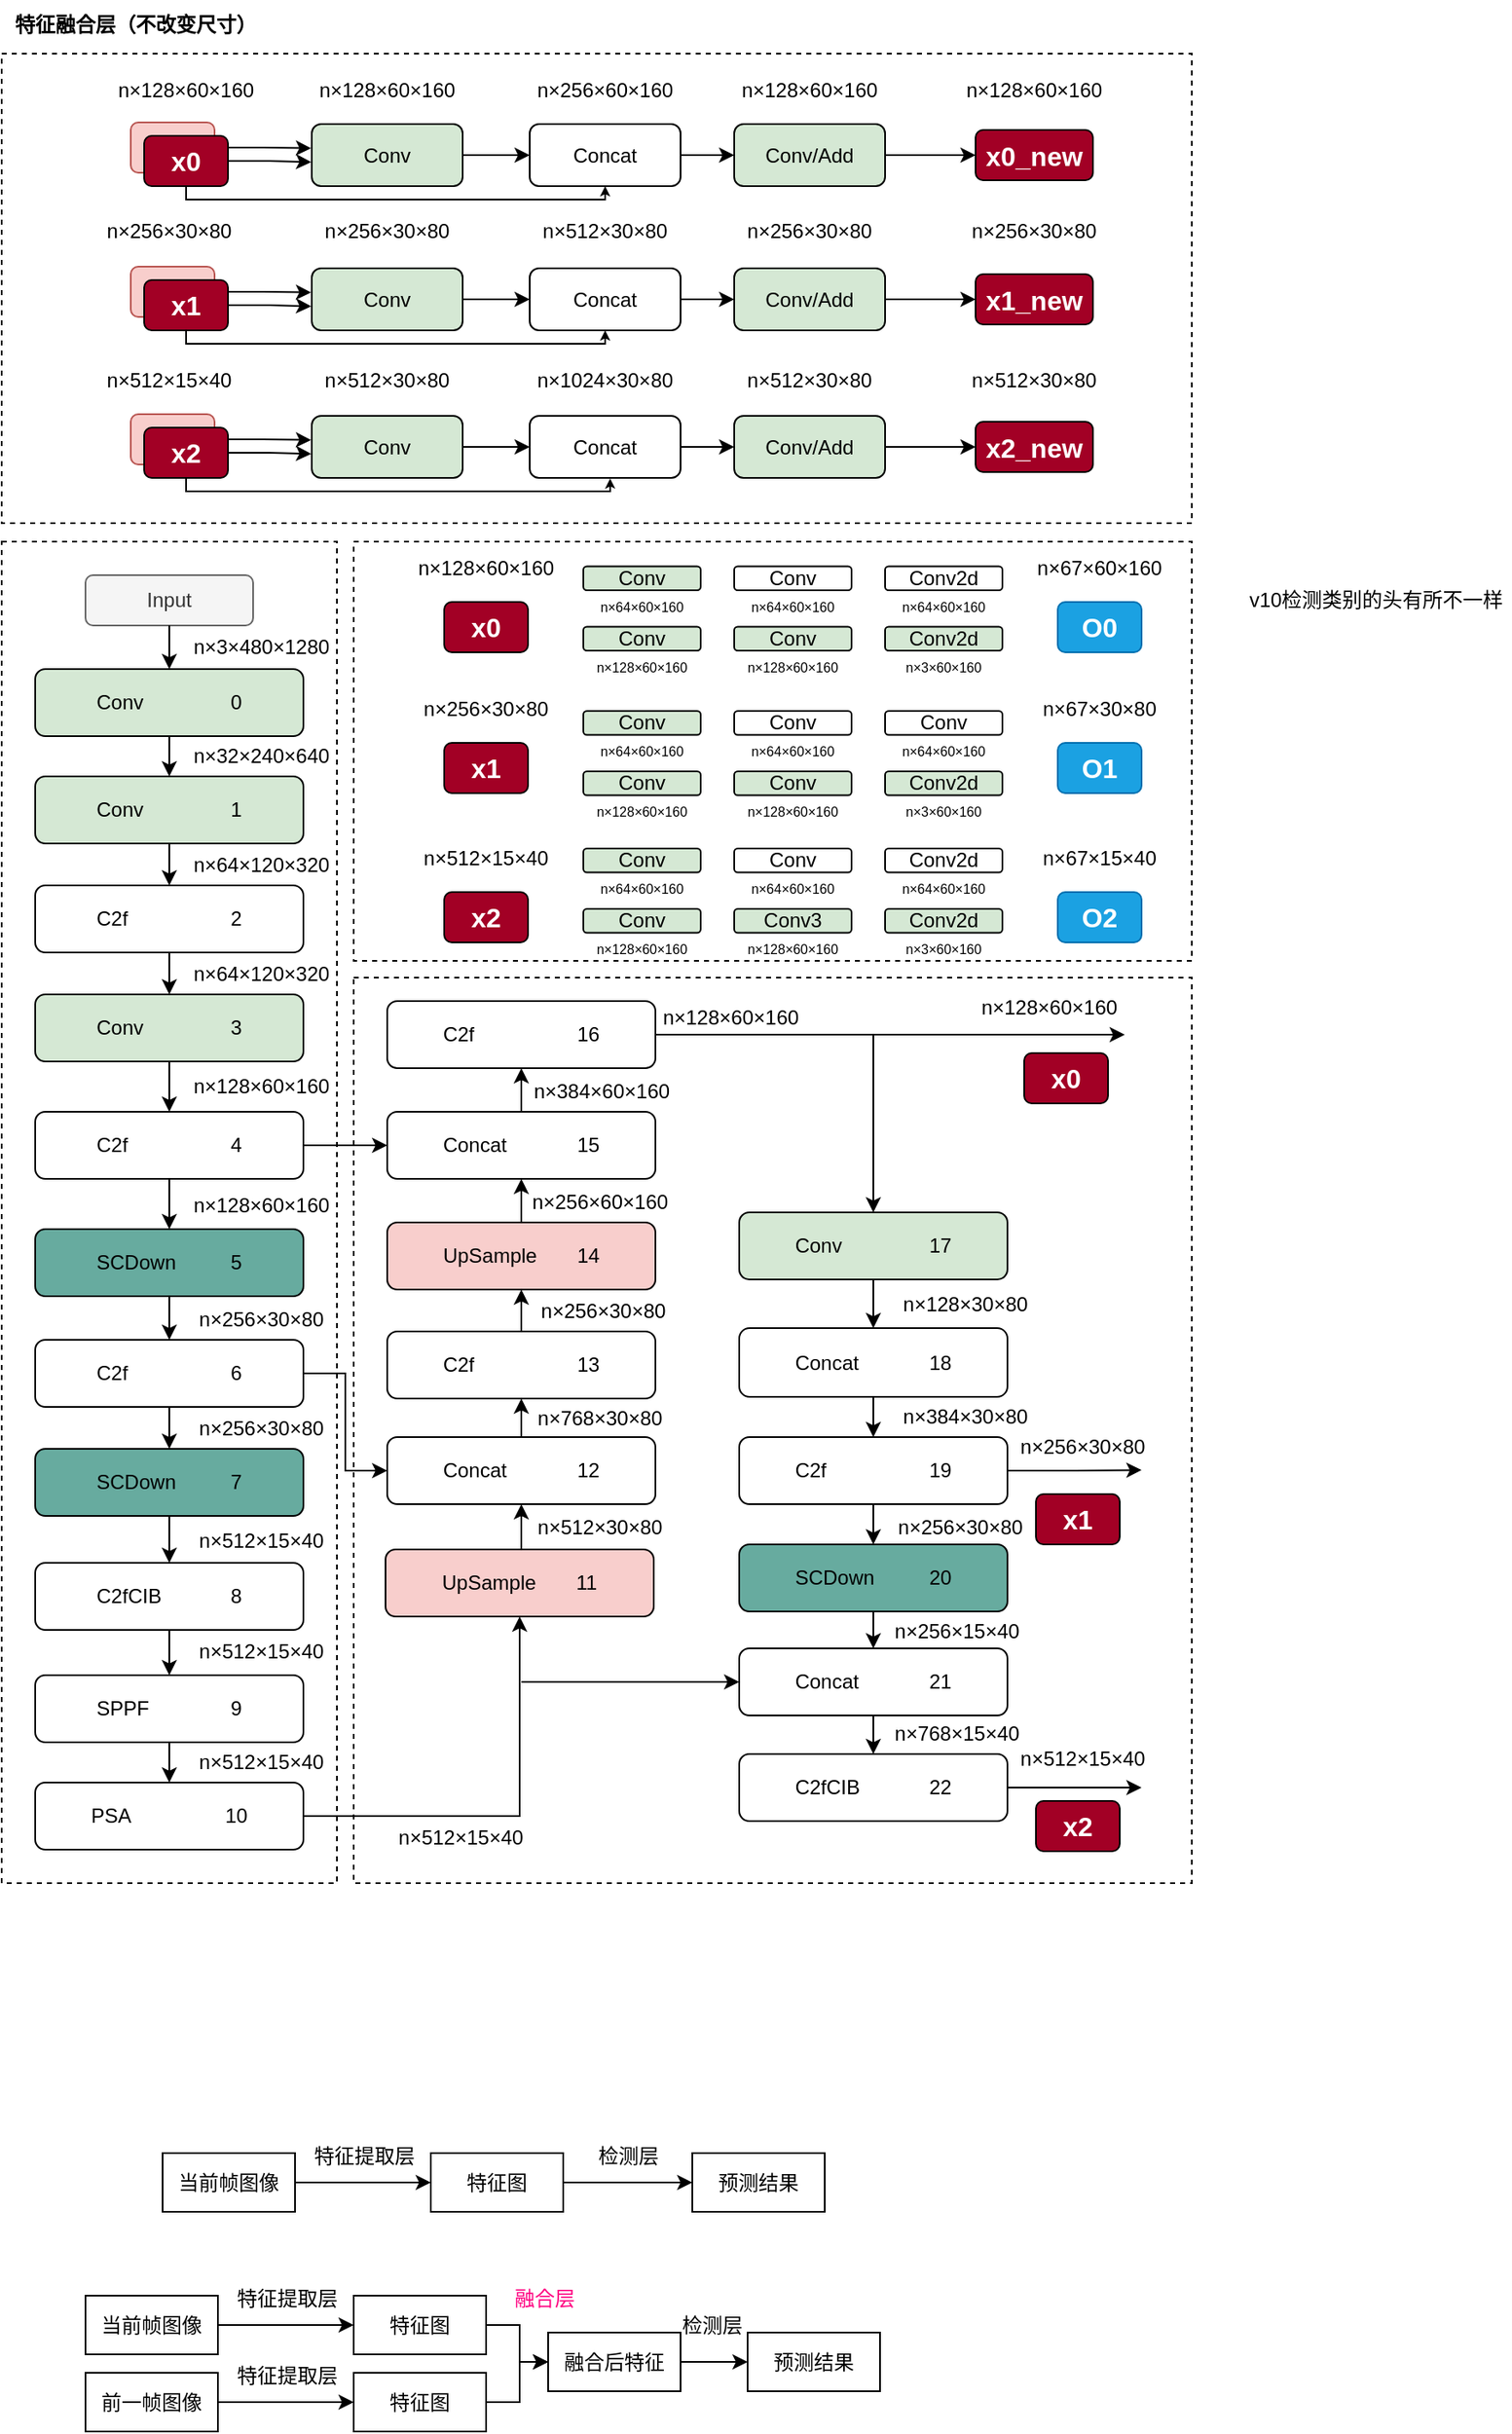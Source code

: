 <mxfile version="24.7.4">
  <diagram name="第 1 页" id="5r2KXyo5y4oEEhp4YL8M">
    <mxGraphModel dx="660" dy="761" grid="0" gridSize="10" guides="1" tooltips="1" connect="1" arrows="1" fold="1" page="0" pageScale="1" pageWidth="827" pageHeight="1169" math="0" shadow="0">
      <root>
        <mxCell id="0" />
        <mxCell id="1" parent="0" />
        <mxCell id="UFTgc7erwkiUBQOWYtQ9-176" value="" style="rounded=0;whiteSpace=wrap;html=1;dashed=1;movable=0;resizable=0;rotatable=0;deletable=0;editable=0;locked=1;connectable=0;" parent="1" vertex="1">
          <mxGeometry x="30" y="-221" width="710" height="280" as="geometry" />
        </mxCell>
        <mxCell id="UFTgc7erwkiUBQOWYtQ9-164" value="" style="rounded=0;whiteSpace=wrap;html=1;dashed=1;movable=1;resizable=1;rotatable=1;deletable=1;editable=1;locked=0;connectable=1;" parent="1" vertex="1">
          <mxGeometry x="240" y="330" width="500" height="540" as="geometry" />
        </mxCell>
        <mxCell id="UFTgc7erwkiUBQOWYtQ9-163" value="" style="rounded=0;whiteSpace=wrap;html=1;dashed=1;movable=1;resizable=1;rotatable=1;deletable=1;editable=1;locked=0;connectable=1;" parent="1" vertex="1">
          <mxGeometry x="30" y="70" width="200" height="800" as="geometry" />
        </mxCell>
        <mxCell id="UFTgc7erwkiUBQOWYtQ9-107" value="" style="rounded=0;whiteSpace=wrap;html=1;dashed=1;movable=1;resizable=1;rotatable=1;deletable=1;editable=1;locked=0;connectable=1;" parent="1" vertex="1">
          <mxGeometry x="240" y="70" width="500" height="250" as="geometry" />
        </mxCell>
        <mxCell id="UFTgc7erwkiUBQOWYtQ9-1" value="Conv&lt;span style=&quot;white-space: pre;&quot;&gt;&#x9;&lt;/span&gt;&lt;span style=&quot;white-space: pre;&quot;&gt;&#x9;&lt;/span&gt;0" style="rounded=1;whiteSpace=wrap;html=1;fillColor=#d5e8d4;strokeColor=#000000;fontFamily=Helvetica;" parent="1" vertex="1">
          <mxGeometry x="50" y="146" width="160" height="40" as="geometry" />
        </mxCell>
        <mxCell id="UFTgc7erwkiUBQOWYtQ9-2" value="Conv&lt;span style=&quot;white-space: pre;&quot;&gt;&#x9;&lt;/span&gt;&lt;span style=&quot;white-space: pre;&quot;&gt;&#x9;&lt;/span&gt;1" style="rounded=1;whiteSpace=wrap;html=1;fillColor=#d5e8d4;strokeColor=#000000;fontFamily=Helvetica;" parent="1" vertex="1">
          <mxGeometry x="50" y="210" width="160" height="40" as="geometry" />
        </mxCell>
        <mxCell id="UFTgc7erwkiUBQOWYtQ9-3" value="C2f&lt;span style=&quot;white-space: pre;&quot;&gt;&#x9;&lt;/span&gt;&lt;span style=&quot;white-space: pre;&quot;&gt;&#x9;&lt;/span&gt;&lt;span style=&quot;white-space: pre;&quot;&gt;&#x9;&lt;/span&gt;2" style="rounded=1;whiteSpace=wrap;html=1;fontFamily=Helvetica;" parent="1" vertex="1">
          <mxGeometry x="50" y="275" width="160" height="40" as="geometry" />
        </mxCell>
        <mxCell id="UFTgc7erwkiUBQOWYtQ9-4" value="" style="endArrow=classic;html=1;rounded=0;exitX=0.5;exitY=1;exitDx=0;exitDy=0;entryX=0.5;entryY=0;entryDx=0;entryDy=0;fontFamily=Helvetica;" parent="1" source="UFTgc7erwkiUBQOWYtQ9-1" target="UFTgc7erwkiUBQOWYtQ9-2" edge="1">
          <mxGeometry width="50" height="50" relative="1" as="geometry">
            <mxPoint x="300" y="280" as="sourcePoint" />
            <mxPoint x="350" y="230" as="targetPoint" />
          </mxGeometry>
        </mxCell>
        <mxCell id="UFTgc7erwkiUBQOWYtQ9-5" value="" style="endArrow=classic;html=1;rounded=0;exitX=0.5;exitY=1;exitDx=0;exitDy=0;entryX=0.5;entryY=0;entryDx=0;entryDy=0;fontFamily=Helvetica;" parent="1" source="UFTgc7erwkiUBQOWYtQ9-2" target="UFTgc7erwkiUBQOWYtQ9-3" edge="1">
          <mxGeometry width="50" height="50" relative="1" as="geometry">
            <mxPoint x="129.76" y="280" as="sourcePoint" />
            <mxPoint x="150" y="300" as="targetPoint" />
          </mxGeometry>
        </mxCell>
        <mxCell id="UFTgc7erwkiUBQOWYtQ9-7" value="n×32×240×640" style="text;html=1;align=center;verticalAlign=middle;whiteSpace=wrap;rounded=0;fontFamily=Helvetica;" parent="1" vertex="1">
          <mxGeometry x="140" y="188" width="90" height="20" as="geometry" />
        </mxCell>
        <mxCell id="UFTgc7erwkiUBQOWYtQ9-8" value="n×64×120×320" style="text;html=1;align=center;verticalAlign=middle;whiteSpace=wrap;rounded=0;fontFamily=Helvetica;" parent="1" vertex="1">
          <mxGeometry x="140" y="253" width="90" height="20" as="geometry" />
        </mxCell>
        <mxCell id="UFTgc7erwkiUBQOWYtQ9-9" value="n×3×480×1280" style="text;html=1;align=center;verticalAlign=middle;whiteSpace=wrap;rounded=0;fontFamily=Helvetica;" parent="1" vertex="1">
          <mxGeometry x="140" y="123" width="90" height="20" as="geometry" />
        </mxCell>
        <mxCell id="UFTgc7erwkiUBQOWYtQ9-10" value="Input" style="rounded=1;whiteSpace=wrap;html=1;fontFamily=Helvetica;fillColor=#f5f5f5;fontColor=#333333;strokeColor=#666666;" parent="1" vertex="1">
          <mxGeometry x="80" y="90" width="100" height="30" as="geometry" />
        </mxCell>
        <mxCell id="UFTgc7erwkiUBQOWYtQ9-11" value="" style="endArrow=classic;html=1;rounded=0;exitX=0.5;exitY=1;exitDx=0;exitDy=0;entryX=0.5;entryY=0;entryDx=0;entryDy=0;fontFamily=Helvetica;" parent="1" source="UFTgc7erwkiUBQOWYtQ9-10" target="UFTgc7erwkiUBQOWYtQ9-1" edge="1">
          <mxGeometry width="50" height="50" relative="1" as="geometry">
            <mxPoint x="49.43" y="100" as="sourcePoint" />
            <mxPoint x="49.43" y="140" as="targetPoint" />
          </mxGeometry>
        </mxCell>
        <mxCell id="UFTgc7erwkiUBQOWYtQ9-20" value="" style="edgeStyle=orthogonalEdgeStyle;rounded=0;orthogonalLoop=1;jettySize=auto;html=1;fontFamily=Helvetica;" parent="1" source="UFTgc7erwkiUBQOWYtQ9-12" target="UFTgc7erwkiUBQOWYtQ9-19" edge="1">
          <mxGeometry relative="1" as="geometry" />
        </mxCell>
        <mxCell id="UFTgc7erwkiUBQOWYtQ9-12" value="Conv&lt;span style=&quot;white-space: pre;&quot;&gt;&#x9;&lt;/span&gt;&lt;span style=&quot;white-space: pre;&quot;&gt;&#x9;&lt;/span&gt;3" style="rounded=1;whiteSpace=wrap;html=1;fillColor=#d5e8d4;strokeColor=#000000;fontFamily=Helvetica;" parent="1" vertex="1">
          <mxGeometry x="50" y="340" width="160" height="40" as="geometry" />
        </mxCell>
        <mxCell id="UFTgc7erwkiUBQOWYtQ9-13" value="" style="endArrow=classic;html=1;rounded=0;exitX=0.5;exitY=1;exitDx=0;exitDy=0;entryX=0.5;entryY=0;entryDx=0;entryDy=0;fontFamily=Helvetica;" parent="1" source="UFTgc7erwkiUBQOWYtQ9-3" target="UFTgc7erwkiUBQOWYtQ9-12" edge="1">
          <mxGeometry width="50" height="50" relative="1" as="geometry">
            <mxPoint x="129.71" y="340" as="sourcePoint" />
            <mxPoint x="130" y="370" as="targetPoint" />
          </mxGeometry>
        </mxCell>
        <mxCell id="UFTgc7erwkiUBQOWYtQ9-14" value="n×64×120×320" style="text;html=1;align=center;verticalAlign=middle;whiteSpace=wrap;rounded=0;fontFamily=Helvetica;" parent="1" vertex="1">
          <mxGeometry x="140" y="318" width="90" height="20" as="geometry" />
        </mxCell>
        <mxCell id="UFTgc7erwkiUBQOWYtQ9-22" value="" style="edgeStyle=orthogonalEdgeStyle;rounded=0;orthogonalLoop=1;jettySize=auto;html=1;fontFamily=Helvetica;" parent="1" source="UFTgc7erwkiUBQOWYtQ9-19" target="UFTgc7erwkiUBQOWYtQ9-21" edge="1">
          <mxGeometry relative="1" as="geometry" />
        </mxCell>
        <mxCell id="UFTgc7erwkiUBQOWYtQ9-60" style="edgeStyle=orthogonalEdgeStyle;rounded=0;orthogonalLoop=1;jettySize=auto;html=1;exitX=1;exitY=0.5;exitDx=0;exitDy=0;entryX=0;entryY=0.5;entryDx=0;entryDy=0;" parent="1" source="UFTgc7erwkiUBQOWYtQ9-19" target="UFTgc7erwkiUBQOWYtQ9-48" edge="1">
          <mxGeometry relative="1" as="geometry" />
        </mxCell>
        <mxCell id="UFTgc7erwkiUBQOWYtQ9-19" value="C2f&lt;span style=&quot;white-space: pre;&quot;&gt;&#x9;&lt;/span&gt;&lt;span style=&quot;white-space: pre;&quot;&gt;&#x9;&lt;/span&gt;&lt;span style=&quot;white-space: pre;&quot;&gt;&#x9;&lt;/span&gt;4" style="rounded=1;whiteSpace=wrap;html=1;fontFamily=Helvetica;" parent="1" vertex="1">
          <mxGeometry x="50" y="410" width="160" height="40" as="geometry" />
        </mxCell>
        <mxCell id="UFTgc7erwkiUBQOWYtQ9-24" value="" style="edgeStyle=orthogonalEdgeStyle;rounded=0;orthogonalLoop=1;jettySize=auto;html=1;fontFamily=Helvetica;" parent="1" source="UFTgc7erwkiUBQOWYtQ9-21" target="UFTgc7erwkiUBQOWYtQ9-23" edge="1">
          <mxGeometry relative="1" as="geometry" />
        </mxCell>
        <mxCell id="UFTgc7erwkiUBQOWYtQ9-21" value="SCDown&lt;span style=&quot;white-space: pre;&quot;&gt;&#x9;&lt;/span&gt;&lt;span style=&quot;white-space: pre;&quot;&gt;&#x9;&lt;/span&gt;5" style="rounded=1;whiteSpace=wrap;html=1;fillColor=#67AB9F;strokeColor=#000000;fontFamily=Helvetica;" parent="1" vertex="1">
          <mxGeometry x="50" y="480" width="160" height="40" as="geometry" />
        </mxCell>
        <mxCell id="UFTgc7erwkiUBQOWYtQ9-29" value="" style="edgeStyle=orthogonalEdgeStyle;rounded=0;orthogonalLoop=1;jettySize=auto;html=1;fontFamily=Helvetica;" parent="1" source="UFTgc7erwkiUBQOWYtQ9-23" target="UFTgc7erwkiUBQOWYtQ9-28" edge="1">
          <mxGeometry relative="1" as="geometry" />
        </mxCell>
        <mxCell id="UFTgc7erwkiUBQOWYtQ9-84" style="edgeStyle=orthogonalEdgeStyle;rounded=0;orthogonalLoop=1;jettySize=auto;html=1;exitX=1;exitY=0.5;exitDx=0;exitDy=0;entryX=0;entryY=0.5;entryDx=0;entryDy=0;" parent="1" source="UFTgc7erwkiUBQOWYtQ9-23" target="UFTgc7erwkiUBQOWYtQ9-45" edge="1">
          <mxGeometry relative="1" as="geometry" />
        </mxCell>
        <mxCell id="UFTgc7erwkiUBQOWYtQ9-23" value="C2f&lt;span style=&quot;white-space: pre;&quot;&gt;&#x9;&lt;/span&gt;&lt;span style=&quot;white-space: pre;&quot;&gt;&#x9;&lt;/span&gt;&lt;span style=&quot;white-space: pre;&quot;&gt;&#x9;&lt;/span&gt;6" style="rounded=1;whiteSpace=wrap;html=1;fontFamily=Helvetica;" parent="1" vertex="1">
          <mxGeometry x="50" y="546" width="160" height="40" as="geometry" />
        </mxCell>
        <mxCell id="UFTgc7erwkiUBQOWYtQ9-25" value="n×128×60×160" style="text;html=1;align=center;verticalAlign=middle;whiteSpace=wrap;rounded=0;fontFamily=Helvetica;" parent="1" vertex="1">
          <mxGeometry x="140" y="385" width="90" height="20" as="geometry" />
        </mxCell>
        <mxCell id="UFTgc7erwkiUBQOWYtQ9-26" value="n×128×60×160" style="text;html=1;align=center;verticalAlign=middle;whiteSpace=wrap;rounded=0;fontFamily=Helvetica;" parent="1" vertex="1">
          <mxGeometry x="140" y="456" width="90" height="20" as="geometry" />
        </mxCell>
        <mxCell id="UFTgc7erwkiUBQOWYtQ9-27" value="n×256×30×80" style="text;html=1;align=center;verticalAlign=middle;whiteSpace=wrap;rounded=0;fontFamily=Helvetica;" parent="1" vertex="1">
          <mxGeometry x="140" y="524" width="90" height="20" as="geometry" />
        </mxCell>
        <mxCell id="UFTgc7erwkiUBQOWYtQ9-31" value="" style="edgeStyle=orthogonalEdgeStyle;rounded=0;orthogonalLoop=1;jettySize=auto;html=1;fontFamily=Helvetica;" parent="1" source="UFTgc7erwkiUBQOWYtQ9-28" target="UFTgc7erwkiUBQOWYtQ9-30" edge="1">
          <mxGeometry relative="1" as="geometry" />
        </mxCell>
        <mxCell id="UFTgc7erwkiUBQOWYtQ9-28" value="SCDown&lt;span style=&quot;white-space: pre;&quot;&gt;&#x9;&lt;/span&gt;&lt;span style=&quot;white-space: pre;&quot;&gt;&#x9;&lt;/span&gt;7" style="rounded=1;whiteSpace=wrap;html=1;fontFamily=Helvetica;fillColor=#67AB9F;strokeColor=#000000;" parent="1" vertex="1">
          <mxGeometry x="50" y="611" width="160" height="40" as="geometry" />
        </mxCell>
        <mxCell id="UFTgc7erwkiUBQOWYtQ9-33" value="" style="edgeStyle=orthogonalEdgeStyle;rounded=0;orthogonalLoop=1;jettySize=auto;html=1;fontFamily=Helvetica;" parent="1" source="UFTgc7erwkiUBQOWYtQ9-30" target="UFTgc7erwkiUBQOWYtQ9-32" edge="1">
          <mxGeometry relative="1" as="geometry" />
        </mxCell>
        <mxCell id="UFTgc7erwkiUBQOWYtQ9-30" value="C2fCIB&lt;span style=&quot;white-space: pre;&quot;&gt;&#x9;&lt;/span&gt;&lt;span style=&quot;white-space: pre;&quot;&gt;&#x9;&lt;/span&gt;8" style="rounded=1;whiteSpace=wrap;html=1;fontFamily=Helvetica;" parent="1" vertex="1">
          <mxGeometry x="50" y="679" width="160" height="40" as="geometry" />
        </mxCell>
        <mxCell id="UFTgc7erwkiUBQOWYtQ9-38" value="" style="edgeStyle=orthogonalEdgeStyle;rounded=0;orthogonalLoop=1;jettySize=auto;html=1;" parent="1" source="UFTgc7erwkiUBQOWYtQ9-32" target="UFTgc7erwkiUBQOWYtQ9-37" edge="1">
          <mxGeometry relative="1" as="geometry" />
        </mxCell>
        <mxCell id="UFTgc7erwkiUBQOWYtQ9-32" value="SPPF&lt;span style=&quot;white-space: pre;&quot;&gt;&#x9;&lt;/span&gt;&lt;span style=&quot;white-space: pre;&quot;&gt;&#x9;&lt;/span&gt;9" style="rounded=1;whiteSpace=wrap;html=1;fontFamily=Helvetica;" parent="1" vertex="1">
          <mxGeometry x="50" y="746" width="160" height="40" as="geometry" />
        </mxCell>
        <mxCell id="UFTgc7erwkiUBQOWYtQ9-34" value="n×256×30×80" style="text;html=1;align=center;verticalAlign=middle;whiteSpace=wrap;rounded=0;fontFamily=Helvetica;" parent="1" vertex="1">
          <mxGeometry x="140" y="589" width="90" height="20" as="geometry" />
        </mxCell>
        <mxCell id="UFTgc7erwkiUBQOWYtQ9-35" value="n×512×15×40" style="text;html=1;align=center;verticalAlign=middle;whiteSpace=wrap;rounded=0;fontFamily=Helvetica;" parent="1" vertex="1">
          <mxGeometry x="140" y="656" width="90" height="20" as="geometry" />
        </mxCell>
        <mxCell id="UFTgc7erwkiUBQOWYtQ9-36" value="n×512×15×40" style="text;html=1;align=center;verticalAlign=middle;whiteSpace=wrap;rounded=0;fontFamily=Helvetica;" parent="1" vertex="1">
          <mxGeometry x="140" y="722" width="90" height="20" as="geometry" />
        </mxCell>
        <mxCell id="UFTgc7erwkiUBQOWYtQ9-82" style="edgeStyle=orthogonalEdgeStyle;rounded=0;orthogonalLoop=1;jettySize=auto;html=1;exitX=1;exitY=0.5;exitDx=0;exitDy=0;entryX=0.5;entryY=1;entryDx=0;entryDy=0;" parent="1" source="UFTgc7erwkiUBQOWYtQ9-37" target="UFTgc7erwkiUBQOWYtQ9-42" edge="1">
          <mxGeometry relative="1" as="geometry" />
        </mxCell>
        <mxCell id="UFTgc7erwkiUBQOWYtQ9-37" value="PSA&lt;span style=&quot;white-space: pre;&quot;&gt;&#x9;&lt;/span&gt;&lt;span style=&quot;white-space: pre;&quot;&gt;&#x9;&lt;/span&gt;&lt;span style=&quot;white-space: pre;&quot;&gt;&#x9;&lt;/span&gt;10" style="rounded=1;whiteSpace=wrap;html=1;fontFamily=Helvetica;" parent="1" vertex="1">
          <mxGeometry x="50" y="810" width="160" height="40" as="geometry" />
        </mxCell>
        <mxCell id="UFTgc7erwkiUBQOWYtQ9-40" value="n×512×15×40" style="text;html=1;align=center;verticalAlign=middle;whiteSpace=wrap;rounded=0;fontFamily=Helvetica;" parent="1" vertex="1">
          <mxGeometry x="140" y="788" width="90" height="20" as="geometry" />
        </mxCell>
        <mxCell id="UFTgc7erwkiUBQOWYtQ9-41" value="n×512×15×40" style="text;html=1;align=center;verticalAlign=middle;whiteSpace=wrap;rounded=0;fontFamily=Helvetica;" parent="1" vertex="1">
          <mxGeometry x="259" y="833" width="90" height="20" as="geometry" />
        </mxCell>
        <mxCell id="UFTgc7erwkiUBQOWYtQ9-51" style="edgeStyle=orthogonalEdgeStyle;rounded=0;orthogonalLoop=1;jettySize=auto;html=1;exitX=0.5;exitY=0;exitDx=0;exitDy=0;entryX=0.5;entryY=1;entryDx=0;entryDy=0;" parent="1" source="UFTgc7erwkiUBQOWYtQ9-42" target="UFTgc7erwkiUBQOWYtQ9-45" edge="1">
          <mxGeometry relative="1" as="geometry" />
        </mxCell>
        <mxCell id="UFTgc7erwkiUBQOWYtQ9-42" value="UpSample&lt;span style=&quot;white-space: pre;&quot;&gt;&#x9;&lt;/span&gt;11" style="rounded=1;whiteSpace=wrap;html=1;fontFamily=Helvetica;fillColor=#f8cecc;strokeColor=#000000;" parent="1" vertex="1">
          <mxGeometry x="259" y="671" width="160" height="40" as="geometry" />
        </mxCell>
        <mxCell id="UFTgc7erwkiUBQOWYtQ9-54" style="edgeStyle=orthogonalEdgeStyle;rounded=0;orthogonalLoop=1;jettySize=auto;html=1;exitX=0.5;exitY=0;exitDx=0;exitDy=0;entryX=0.5;entryY=1;entryDx=0;entryDy=0;" parent="1" source="UFTgc7erwkiUBQOWYtQ9-44" target="UFTgc7erwkiUBQOWYtQ9-46" edge="1">
          <mxGeometry relative="1" as="geometry" />
        </mxCell>
        <mxCell id="UFTgc7erwkiUBQOWYtQ9-44" value="&lt;span style=&quot;white-space: pre;&quot;&gt;&lt;span style=&quot;white-space: pre;&quot;&gt;C&lt;/span&gt;2f&lt;span style=&quot;white-space: pre;&quot;&gt;&#x9;&lt;/span&gt;&lt;span style=&quot;white-space: pre;&quot;&gt;&#x9;&lt;/span&gt;&#x9;&lt;/span&gt;13" style="rounded=1;whiteSpace=wrap;html=1;fontFamily=Helvetica;" parent="1" vertex="1">
          <mxGeometry x="260" y="541" width="160" height="40" as="geometry" />
        </mxCell>
        <mxCell id="UFTgc7erwkiUBQOWYtQ9-52" style="edgeStyle=orthogonalEdgeStyle;rounded=0;orthogonalLoop=1;jettySize=auto;html=1;exitX=0.5;exitY=0;exitDx=0;exitDy=0;entryX=0.5;entryY=1;entryDx=0;entryDy=0;" parent="1" source="UFTgc7erwkiUBQOWYtQ9-45" target="UFTgc7erwkiUBQOWYtQ9-44" edge="1">
          <mxGeometry relative="1" as="geometry" />
        </mxCell>
        <mxCell id="UFTgc7erwkiUBQOWYtQ9-45" value="Concat&lt;span style=&quot;white-space: pre;&quot;&gt;&#x9;&lt;/span&gt;&lt;span style=&quot;white-space: pre;&quot;&gt;&#x9;&lt;/span&gt;12" style="rounded=1;whiteSpace=wrap;html=1;fontFamily=Helvetica;" parent="1" vertex="1">
          <mxGeometry x="260" y="604" width="160" height="40" as="geometry" />
        </mxCell>
        <mxCell id="UFTgc7erwkiUBQOWYtQ9-49" style="edgeStyle=orthogonalEdgeStyle;rounded=0;orthogonalLoop=1;jettySize=auto;html=1;exitX=0.5;exitY=0;exitDx=0;exitDy=0;entryX=0.5;entryY=1;entryDx=0;entryDy=0;" parent="1" source="UFTgc7erwkiUBQOWYtQ9-46" target="UFTgc7erwkiUBQOWYtQ9-48" edge="1">
          <mxGeometry relative="1" as="geometry" />
        </mxCell>
        <mxCell id="UFTgc7erwkiUBQOWYtQ9-46" value="UpSample&lt;span style=&quot;white-space: pre;&quot;&gt;&#x9;&lt;/span&gt;14" style="rounded=1;whiteSpace=wrap;html=1;fontFamily=Helvetica;fillColor=#f8cecc;strokeColor=#000000;" parent="1" vertex="1">
          <mxGeometry x="260" y="476" width="160" height="40" as="geometry" />
        </mxCell>
        <mxCell id="UFTgc7erwkiUBQOWYtQ9-85" style="edgeStyle=orthogonalEdgeStyle;rounded=0;orthogonalLoop=1;jettySize=auto;html=1;exitX=1;exitY=0.5;exitDx=0;exitDy=0;entryX=0.5;entryY=0;entryDx=0;entryDy=0;" parent="1" source="UFTgc7erwkiUBQOWYtQ9-47" target="UFTgc7erwkiUBQOWYtQ9-65" edge="1">
          <mxGeometry relative="1" as="geometry" />
        </mxCell>
        <mxCell id="UFTgc7erwkiUBQOWYtQ9-166" style="edgeStyle=orthogonalEdgeStyle;rounded=0;orthogonalLoop=1;jettySize=auto;html=1;exitX=1;exitY=0.5;exitDx=0;exitDy=0;" parent="1" source="UFTgc7erwkiUBQOWYtQ9-47" edge="1">
          <mxGeometry relative="1" as="geometry">
            <mxPoint x="700" y="364" as="targetPoint" />
          </mxGeometry>
        </mxCell>
        <mxCell id="UFTgc7erwkiUBQOWYtQ9-47" value="&lt;span style=&quot;white-space: pre;&quot;&gt;&lt;span style=&quot;white-space: pre;&quot;&gt;C&lt;/span&gt;2f&lt;span style=&quot;white-space: pre;&quot;&gt;&#x9;&lt;/span&gt;&lt;span style=&quot;white-space: pre;&quot;&gt;&#x9;&lt;/span&gt;&#x9;&lt;/span&gt;16" style="rounded=1;whiteSpace=wrap;html=1;fontFamily=Helvetica;" parent="1" vertex="1">
          <mxGeometry x="260" y="344" width="160" height="40" as="geometry" />
        </mxCell>
        <mxCell id="UFTgc7erwkiUBQOWYtQ9-50" style="edgeStyle=orthogonalEdgeStyle;rounded=0;orthogonalLoop=1;jettySize=auto;html=1;exitX=0.5;exitY=0;exitDx=0;exitDy=0;entryX=0.5;entryY=1;entryDx=0;entryDy=0;" parent="1" target="UFTgc7erwkiUBQOWYtQ9-47" edge="1">
          <mxGeometry relative="1" as="geometry">
            <mxPoint x="340" y="418" as="sourcePoint" />
          </mxGeometry>
        </mxCell>
        <mxCell id="UFTgc7erwkiUBQOWYtQ9-48" value="Concat&lt;span style=&quot;white-space: pre;&quot;&gt;&#x9;&lt;/span&gt;&lt;span style=&quot;white-space: pre;&quot;&gt;&#x9;&lt;/span&gt;15" style="rounded=1;whiteSpace=wrap;html=1;fontFamily=Helvetica;" parent="1" vertex="1">
          <mxGeometry x="260" y="410" width="160" height="40" as="geometry" />
        </mxCell>
        <mxCell id="UFTgc7erwkiUBQOWYtQ9-55" value="n×512×30×80" style="text;html=1;align=center;verticalAlign=middle;whiteSpace=wrap;rounded=0;fontFamily=Helvetica;" parent="1" vertex="1">
          <mxGeometry x="342" y="648" width="90" height="20" as="geometry" />
        </mxCell>
        <mxCell id="UFTgc7erwkiUBQOWYtQ9-56" value="n×768×30×80" style="text;html=1;align=center;verticalAlign=middle;whiteSpace=wrap;rounded=0;fontFamily=Helvetica;" parent="1" vertex="1">
          <mxGeometry x="342" y="583" width="90" height="20" as="geometry" />
        </mxCell>
        <mxCell id="UFTgc7erwkiUBQOWYtQ9-57" value="n×256×30×80" style="text;html=1;align=center;verticalAlign=middle;whiteSpace=wrap;rounded=0;fontFamily=Helvetica;" parent="1" vertex="1">
          <mxGeometry x="344" y="519" width="90" height="20" as="geometry" />
        </mxCell>
        <mxCell id="UFTgc7erwkiUBQOWYtQ9-58" value="n×256×60×160" style="text;html=1;align=center;verticalAlign=middle;whiteSpace=wrap;rounded=0;fontFamily=Helvetica;" parent="1" vertex="1">
          <mxGeometry x="342" y="454" width="90" height="20" as="geometry" />
        </mxCell>
        <mxCell id="UFTgc7erwkiUBQOWYtQ9-59" value="n×384×60×160" style="text;html=1;align=center;verticalAlign=middle;whiteSpace=wrap;rounded=0;fontFamily=Helvetica;" parent="1" vertex="1">
          <mxGeometry x="343" y="388" width="90" height="20" as="geometry" />
        </mxCell>
        <mxCell id="UFTgc7erwkiUBQOWYtQ9-61" value="n×128×60×160" style="text;html=1;align=center;verticalAlign=middle;whiteSpace=wrap;rounded=0;fontFamily=Helvetica;" parent="1" vertex="1">
          <mxGeometry x="420" y="344" width="90" height="20" as="geometry" />
        </mxCell>
        <mxCell id="UFTgc7erwkiUBQOWYtQ9-75" style="edgeStyle=orthogonalEdgeStyle;rounded=0;orthogonalLoop=1;jettySize=auto;html=1;exitX=0.5;exitY=1;exitDx=0;exitDy=0;entryX=0.5;entryY=0;entryDx=0;entryDy=0;" parent="1" source="UFTgc7erwkiUBQOWYtQ9-64" target="UFTgc7erwkiUBQOWYtQ9-68" edge="1">
          <mxGeometry relative="1" as="geometry" />
        </mxCell>
        <mxCell id="UFTgc7erwkiUBQOWYtQ9-167" style="edgeStyle=orthogonalEdgeStyle;rounded=0;orthogonalLoop=1;jettySize=auto;html=1;exitX=1;exitY=0.5;exitDx=0;exitDy=0;" parent="1" source="UFTgc7erwkiUBQOWYtQ9-64" edge="1">
          <mxGeometry relative="1" as="geometry">
            <mxPoint x="710" y="623.667" as="targetPoint" />
          </mxGeometry>
        </mxCell>
        <mxCell id="UFTgc7erwkiUBQOWYtQ9-64" value="C2f&lt;span style=&quot;white-space: pre;&quot;&gt;&#x9;&lt;span style=&quot;white-space: pre;&quot;&gt;&#x9;&lt;/span&gt;&lt;/span&gt;&lt;span style=&quot;white-space: pre;&quot;&gt;&#x9;&lt;/span&gt;19" style="rounded=1;whiteSpace=wrap;html=1;fontFamily=Helvetica;" parent="1" vertex="1">
          <mxGeometry x="470" y="604" width="160" height="40" as="geometry" />
        </mxCell>
        <mxCell id="UFTgc7erwkiUBQOWYtQ9-71" style="edgeStyle=orthogonalEdgeStyle;rounded=0;orthogonalLoop=1;jettySize=auto;html=1;exitX=0.5;exitY=1;exitDx=0;exitDy=0;entryX=0.5;entryY=0;entryDx=0;entryDy=0;" parent="1" source="UFTgc7erwkiUBQOWYtQ9-65" target="UFTgc7erwkiUBQOWYtQ9-66" edge="1">
          <mxGeometry relative="1" as="geometry" />
        </mxCell>
        <mxCell id="UFTgc7erwkiUBQOWYtQ9-65" value="&lt;span style=&quot;white-space: pre;&quot;&gt;&lt;span style=&quot;white-space: pre;&quot;&gt;Conv&lt;/span&gt;&lt;span style=&quot;white-space: pre;&quot;&gt;&#x9;&lt;/span&gt;&#x9;&lt;/span&gt;17" style="rounded=1;whiteSpace=wrap;html=1;fontFamily=Helvetica;fillColor=#d5e8d4;strokeColor=#000000;" parent="1" vertex="1">
          <mxGeometry x="470" y="470" width="160" height="40" as="geometry" />
        </mxCell>
        <mxCell id="UFTgc7erwkiUBQOWYtQ9-73" style="edgeStyle=orthogonalEdgeStyle;rounded=0;orthogonalLoop=1;jettySize=auto;html=1;exitX=0.5;exitY=1;exitDx=0;exitDy=0;entryX=0.5;entryY=0;entryDx=0;entryDy=0;" parent="1" source="UFTgc7erwkiUBQOWYtQ9-66" target="UFTgc7erwkiUBQOWYtQ9-64" edge="1">
          <mxGeometry relative="1" as="geometry" />
        </mxCell>
        <mxCell id="UFTgc7erwkiUBQOWYtQ9-66" value="Concat&lt;span style=&quot;white-space: pre;&quot;&gt;&#x9;&lt;/span&gt;&lt;span style=&quot;white-space: pre;&quot;&gt;&#x9;&lt;/span&gt;18" style="rounded=1;whiteSpace=wrap;html=1;fontFamily=Helvetica;" parent="1" vertex="1">
          <mxGeometry x="470" y="539" width="160" height="41" as="geometry" />
        </mxCell>
        <mxCell id="UFTgc7erwkiUBQOWYtQ9-90" style="edgeStyle=orthogonalEdgeStyle;rounded=0;orthogonalLoop=1;jettySize=auto;html=1;exitX=1;exitY=0.5;exitDx=0;exitDy=0;" parent="1" source="UFTgc7erwkiUBQOWYtQ9-67" edge="1">
          <mxGeometry relative="1" as="geometry">
            <mxPoint x="710" y="813" as="targetPoint" />
          </mxGeometry>
        </mxCell>
        <mxCell id="UFTgc7erwkiUBQOWYtQ9-67" value="C2fCIB&lt;span style=&quot;white-space: pre;&quot;&gt;&lt;span style=&quot;white-space: pre;&quot;&gt;&#x9;&lt;/span&gt;&lt;/span&gt;&lt;span style=&quot;white-space: pre;&quot;&gt;&#x9;&lt;/span&gt;22" style="rounded=1;whiteSpace=wrap;html=1;fontFamily=Helvetica;" parent="1" vertex="1">
          <mxGeometry x="470" y="793" width="160" height="40" as="geometry" />
        </mxCell>
        <mxCell id="UFTgc7erwkiUBQOWYtQ9-76" style="edgeStyle=orthogonalEdgeStyle;rounded=0;orthogonalLoop=1;jettySize=auto;html=1;exitX=0.5;exitY=1;exitDx=0;exitDy=0;entryX=0.5;entryY=0;entryDx=0;entryDy=0;" parent="1" source="UFTgc7erwkiUBQOWYtQ9-68" target="UFTgc7erwkiUBQOWYtQ9-69" edge="1">
          <mxGeometry relative="1" as="geometry" />
        </mxCell>
        <mxCell id="UFTgc7erwkiUBQOWYtQ9-68" value="&lt;span style=&quot;white-space: pre;&quot;&gt;&lt;span style=&quot;white-space: pre;&quot;&gt;SCDown&#x9;&lt;/span&gt;&#x9;20&lt;/span&gt;" style="rounded=1;whiteSpace=wrap;html=1;fontFamily=Helvetica;fillColor=#67AB9F;strokeColor=#000000;" parent="1" vertex="1">
          <mxGeometry x="470" y="668" width="160" height="40" as="geometry" />
        </mxCell>
        <mxCell id="UFTgc7erwkiUBQOWYtQ9-77" style="edgeStyle=orthogonalEdgeStyle;rounded=0;orthogonalLoop=1;jettySize=auto;html=1;exitX=0.5;exitY=1;exitDx=0;exitDy=0;entryX=0.5;entryY=0;entryDx=0;entryDy=0;" parent="1" source="UFTgc7erwkiUBQOWYtQ9-69" target="UFTgc7erwkiUBQOWYtQ9-67" edge="1">
          <mxGeometry relative="1" as="geometry" />
        </mxCell>
        <mxCell id="UFTgc7erwkiUBQOWYtQ9-69" value="Concat&lt;span style=&quot;white-space: pre;&quot;&gt;&#x9;&lt;/span&gt;&lt;span style=&quot;white-space: pre;&quot;&gt;&#x9;&lt;/span&gt;21" style="rounded=1;whiteSpace=wrap;html=1;fontFamily=Helvetica;" parent="1" vertex="1">
          <mxGeometry x="470" y="730" width="160" height="40" as="geometry" />
        </mxCell>
        <mxCell id="UFTgc7erwkiUBQOWYtQ9-72" value="n×128×30×80" style="text;html=1;align=center;verticalAlign=middle;whiteSpace=wrap;rounded=0;fontFamily=Helvetica;" parent="1" vertex="1">
          <mxGeometry x="560" y="515" width="90" height="20" as="geometry" />
        </mxCell>
        <mxCell id="UFTgc7erwkiUBQOWYtQ9-74" value="n×384×30×80" style="text;html=1;align=center;verticalAlign=middle;whiteSpace=wrap;rounded=0;fontFamily=Helvetica;" parent="1" vertex="1">
          <mxGeometry x="560" y="582" width="90" height="20" as="geometry" />
        </mxCell>
        <mxCell id="UFTgc7erwkiUBQOWYtQ9-79" value="n×256×30×80" style="text;html=1;align=center;verticalAlign=middle;whiteSpace=wrap;rounded=0;fontFamily=Helvetica;" parent="1" vertex="1">
          <mxGeometry x="557" y="648" width="90" height="20" as="geometry" />
        </mxCell>
        <mxCell id="UFTgc7erwkiUBQOWYtQ9-80" value="n×256×15×40" style="text;html=1;align=center;verticalAlign=middle;whiteSpace=wrap;rounded=0;fontFamily=Helvetica;" parent="1" vertex="1">
          <mxGeometry x="555" y="710" width="90" height="20" as="geometry" />
        </mxCell>
        <mxCell id="UFTgc7erwkiUBQOWYtQ9-87" value="n×768×15×40" style="text;html=1;align=center;verticalAlign=middle;whiteSpace=wrap;rounded=0;fontFamily=Helvetica;" parent="1" vertex="1">
          <mxGeometry x="555" y="771" width="90" height="20" as="geometry" />
        </mxCell>
        <mxCell id="UFTgc7erwkiUBQOWYtQ9-88" value="n×512×15×40" style="text;html=1;align=center;verticalAlign=middle;whiteSpace=wrap;rounded=0;fontFamily=Helvetica;" parent="1" vertex="1">
          <mxGeometry x="630" y="786" width="90" height="20" as="geometry" />
        </mxCell>
        <mxCell id="UFTgc7erwkiUBQOWYtQ9-93" value="n×256×30×80" style="text;html=1;align=center;verticalAlign=middle;whiteSpace=wrap;rounded=0;fontFamily=Helvetica;" parent="1" vertex="1">
          <mxGeometry x="630" y="600" width="90" height="20" as="geometry" />
        </mxCell>
        <mxCell id="UFTgc7erwkiUBQOWYtQ9-95" value="n×128×60×160" style="text;html=1;align=center;verticalAlign=middle;whiteSpace=wrap;rounded=0;fontFamily=Helvetica;" parent="1" vertex="1">
          <mxGeometry x="610" y="338" width="90" height="20" as="geometry" />
        </mxCell>
        <mxCell id="UFTgc7erwkiUBQOWYtQ9-97" value="x0" style="rounded=1;whiteSpace=wrap;html=1;fillColor=#a20025;fontColor=#ffffff;strokeColor=#000000;fontSize=16;fontStyle=1" parent="1" vertex="1">
          <mxGeometry x="640" y="375" width="50" height="30" as="geometry" />
        </mxCell>
        <mxCell id="UFTgc7erwkiUBQOWYtQ9-98" value="x1" style="rounded=1;whiteSpace=wrap;html=1;fillColor=#a20025;fontColor=#ffffff;strokeColor=#000000;fontSize=16;fontStyle=1" parent="1" vertex="1">
          <mxGeometry x="647" y="638" width="50" height="30" as="geometry" />
        </mxCell>
        <mxCell id="UFTgc7erwkiUBQOWYtQ9-99" value="x2" style="rounded=1;whiteSpace=wrap;html=1;fillColor=#a20025;fontColor=#ffffff;strokeColor=#000000;fontSize=16;fontStyle=1" parent="1" vertex="1">
          <mxGeometry x="647" y="821" width="50" height="30" as="geometry" />
        </mxCell>
        <mxCell id="UFTgc7erwkiUBQOWYtQ9-100" value="n×128×60×160" style="text;html=1;align=center;verticalAlign=middle;whiteSpace=wrap;rounded=0;fontFamily=Helvetica;" parent="1" vertex="1">
          <mxGeometry x="274" y="76" width="90" height="20" as="geometry" />
        </mxCell>
        <mxCell id="UFTgc7erwkiUBQOWYtQ9-101" value="x0" style="rounded=1;whiteSpace=wrap;html=1;fillColor=#a20025;fontColor=#ffffff;strokeColor=#000000;fontSize=16;fontStyle=1" parent="1" vertex="1">
          <mxGeometry x="294" y="106" width="50" height="30" as="geometry" />
        </mxCell>
        <mxCell id="UFTgc7erwkiUBQOWYtQ9-102" value="n×256×30×80" style="text;html=1;align=center;verticalAlign=middle;whiteSpace=wrap;rounded=0;fontFamily=Helvetica;" parent="1" vertex="1">
          <mxGeometry x="274" y="160" width="90" height="20" as="geometry" />
        </mxCell>
        <mxCell id="UFTgc7erwkiUBQOWYtQ9-103" value="x1" style="rounded=1;whiteSpace=wrap;html=1;fillColor=#a20025;fontColor=#ffffff;strokeColor=#000000;fontSize=16;fontStyle=1" parent="1" vertex="1">
          <mxGeometry x="294" y="190" width="50" height="30" as="geometry" />
        </mxCell>
        <mxCell id="UFTgc7erwkiUBQOWYtQ9-105" value="n×512×15×40" style="text;html=1;align=center;verticalAlign=middle;whiteSpace=wrap;rounded=0;fontFamily=Helvetica;" parent="1" vertex="1">
          <mxGeometry x="274" y="249" width="90" height="20" as="geometry" />
        </mxCell>
        <mxCell id="UFTgc7erwkiUBQOWYtQ9-106" value="x2" style="rounded=1;whiteSpace=wrap;html=1;fillColor=#a20025;fontColor=#ffffff;strokeColor=#000000;fontSize=16;fontStyle=1" parent="1" vertex="1">
          <mxGeometry x="294" y="279" width="50" height="30" as="geometry" />
        </mxCell>
        <mxCell id="UFTgc7erwkiUBQOWYtQ9-108" value="Conv" style="rounded=1;whiteSpace=wrap;html=1;fillColor=#d5e8d4;strokeColor=#000000;fontFamily=Helvetica;" parent="1" vertex="1">
          <mxGeometry x="377" y="84.75" width="70" height="14.25" as="geometry" />
        </mxCell>
        <mxCell id="UFTgc7erwkiUBQOWYtQ9-109" value="Conv" style="rounded=1;whiteSpace=wrap;html=1;fontFamily=Helvetica;" parent="1" vertex="1">
          <mxGeometry x="467" y="84.75" width="70" height="14.25" as="geometry" />
        </mxCell>
        <mxCell id="UFTgc7erwkiUBQOWYtQ9-110" value="Conv2d" style="rounded=1;whiteSpace=wrap;html=1;fontFamily=Helvetica;" parent="1" vertex="1">
          <mxGeometry x="557" y="84.75" width="70" height="14.25" as="geometry" />
        </mxCell>
        <mxCell id="UFTgc7erwkiUBQOWYtQ9-117" value="n×64×60×160" style="text;html=1;align=center;verticalAlign=middle;whiteSpace=wrap;rounded=0;fontFamily=Helvetica;fontSize=8;" parent="1" vertex="1">
          <mxGeometry x="367" y="99" width="90" height="20" as="geometry" />
        </mxCell>
        <mxCell id="UFTgc7erwkiUBQOWYtQ9-118" value="n×64×60×160" style="text;html=1;align=center;verticalAlign=middle;whiteSpace=wrap;rounded=0;fontFamily=Helvetica;fontSize=8;" parent="1" vertex="1">
          <mxGeometry x="457" y="99" width="90" height="20" as="geometry" />
        </mxCell>
        <mxCell id="UFTgc7erwkiUBQOWYtQ9-119" value="n×64×60×160" style="text;html=1;align=center;verticalAlign=middle;whiteSpace=wrap;rounded=0;fontFamily=Helvetica;fontSize=8;" parent="1" vertex="1">
          <mxGeometry x="547" y="99" width="90" height="20" as="geometry" />
        </mxCell>
        <mxCell id="UFTgc7erwkiUBQOWYtQ9-126" value="Conv" style="rounded=1;whiteSpace=wrap;html=1;fillColor=#d5e8d4;strokeColor=#000000;fontFamily=Helvetica;" parent="1" vertex="1">
          <mxGeometry x="377" y="120.75" width="70" height="14.25" as="geometry" />
        </mxCell>
        <mxCell id="UFTgc7erwkiUBQOWYtQ9-127" value="Conv" style="rounded=1;whiteSpace=wrap;html=1;fillColor=#d5e8d4;strokeColor=#000000;fontFamily=Helvetica;" parent="1" vertex="1">
          <mxGeometry x="467" y="120.75" width="70" height="14.25" as="geometry" />
        </mxCell>
        <mxCell id="UFTgc7erwkiUBQOWYtQ9-128" value="Conv2d" style="rounded=1;whiteSpace=wrap;html=1;fillColor=#d5e8d4;strokeColor=#000000;fontFamily=Helvetica;" parent="1" vertex="1">
          <mxGeometry x="557" y="120.75" width="70" height="14.25" as="geometry" />
        </mxCell>
        <mxCell id="UFTgc7erwkiUBQOWYtQ9-129" value="n×128×60×160" style="text;html=1;align=center;verticalAlign=middle;whiteSpace=wrap;rounded=0;fontFamily=Helvetica;fontSize=8;" parent="1" vertex="1">
          <mxGeometry x="367" y="135" width="90" height="20" as="geometry" />
        </mxCell>
        <mxCell id="UFTgc7erwkiUBQOWYtQ9-130" value="n×128×60×160" style="text;html=1;align=center;verticalAlign=middle;whiteSpace=wrap;rounded=0;fontFamily=Helvetica;fontSize=8;" parent="1" vertex="1">
          <mxGeometry x="457" y="135" width="90" height="20" as="geometry" />
        </mxCell>
        <mxCell id="UFTgc7erwkiUBQOWYtQ9-131" value="n×3×60×160" style="text;html=1;align=center;verticalAlign=middle;whiteSpace=wrap;rounded=0;fontFamily=Helvetica;fontSize=8;" parent="1" vertex="1">
          <mxGeometry x="547" y="135" width="90" height="20" as="geometry" />
        </mxCell>
        <mxCell id="UFTgc7erwkiUBQOWYtQ9-132" value="Conv" style="rounded=1;whiteSpace=wrap;html=1;fillColor=#d5e8d4;strokeColor=#000000;fontFamily=Helvetica;" parent="1" vertex="1">
          <mxGeometry x="377" y="171" width="70" height="14.25" as="geometry" />
        </mxCell>
        <mxCell id="UFTgc7erwkiUBQOWYtQ9-133" value="Conv" style="rounded=1;whiteSpace=wrap;html=1;fontFamily=Helvetica;" parent="1" vertex="1">
          <mxGeometry x="467" y="171" width="70" height="14.25" as="geometry" />
        </mxCell>
        <mxCell id="UFTgc7erwkiUBQOWYtQ9-134" value="Conv" style="rounded=1;whiteSpace=wrap;html=1;fontFamily=Helvetica;" parent="1" vertex="1">
          <mxGeometry x="557" y="171" width="70" height="14.25" as="geometry" />
        </mxCell>
        <mxCell id="UFTgc7erwkiUBQOWYtQ9-135" value="n×64×60×160" style="text;html=1;align=center;verticalAlign=middle;whiteSpace=wrap;rounded=0;fontFamily=Helvetica;fontSize=8;" parent="1" vertex="1">
          <mxGeometry x="367" y="185.25" width="90" height="20" as="geometry" />
        </mxCell>
        <mxCell id="UFTgc7erwkiUBQOWYtQ9-136" value="n×64×60×160" style="text;html=1;align=center;verticalAlign=middle;whiteSpace=wrap;rounded=0;fontFamily=Helvetica;fontSize=8;" parent="1" vertex="1">
          <mxGeometry x="457" y="185.25" width="90" height="20" as="geometry" />
        </mxCell>
        <mxCell id="UFTgc7erwkiUBQOWYtQ9-137" value="n×64×60×160" style="text;html=1;align=center;verticalAlign=middle;whiteSpace=wrap;rounded=0;fontFamily=Helvetica;fontSize=8;" parent="1" vertex="1">
          <mxGeometry x="547" y="185.25" width="90" height="20" as="geometry" />
        </mxCell>
        <mxCell id="UFTgc7erwkiUBQOWYtQ9-138" value="Conv" style="rounded=1;whiteSpace=wrap;html=1;fillColor=#d5e8d4;strokeColor=#000000;fontFamily=Helvetica;" parent="1" vertex="1">
          <mxGeometry x="377" y="207" width="70" height="14.25" as="geometry" />
        </mxCell>
        <mxCell id="UFTgc7erwkiUBQOWYtQ9-139" value="Conv" style="rounded=1;whiteSpace=wrap;html=1;fillColor=#d5e8d4;strokeColor=#000000;fontFamily=Helvetica;" parent="1" vertex="1">
          <mxGeometry x="467" y="207" width="70" height="14.25" as="geometry" />
        </mxCell>
        <mxCell id="UFTgc7erwkiUBQOWYtQ9-140" value="Conv2d" style="rounded=1;whiteSpace=wrap;html=1;fillColor=#d5e8d4;strokeColor=#000000;fontFamily=Helvetica;" parent="1" vertex="1">
          <mxGeometry x="557" y="207" width="70" height="14.25" as="geometry" />
        </mxCell>
        <mxCell id="UFTgc7erwkiUBQOWYtQ9-141" value="n×128×60×160" style="text;html=1;align=center;verticalAlign=middle;whiteSpace=wrap;rounded=0;fontFamily=Helvetica;fontSize=8;" parent="1" vertex="1">
          <mxGeometry x="367" y="221.25" width="90" height="20" as="geometry" />
        </mxCell>
        <mxCell id="UFTgc7erwkiUBQOWYtQ9-142" value="n×128×60×160" style="text;html=1;align=center;verticalAlign=middle;whiteSpace=wrap;rounded=0;fontFamily=Helvetica;fontSize=8;" parent="1" vertex="1">
          <mxGeometry x="457" y="221.25" width="90" height="20" as="geometry" />
        </mxCell>
        <mxCell id="UFTgc7erwkiUBQOWYtQ9-143" value="n×3×60×160" style="text;html=1;align=center;verticalAlign=middle;whiteSpace=wrap;rounded=0;fontFamily=Helvetica;fontSize=8;" parent="1" vertex="1">
          <mxGeometry x="547" y="221.25" width="90" height="20" as="geometry" />
        </mxCell>
        <mxCell id="UFTgc7erwkiUBQOWYtQ9-144" value="Conv" style="rounded=1;whiteSpace=wrap;html=1;fillColor=#d5e8d4;strokeColor=#000000;fontFamily=Helvetica;" parent="1" vertex="1">
          <mxGeometry x="377" y="253" width="70" height="14.25" as="geometry" />
        </mxCell>
        <mxCell id="UFTgc7erwkiUBQOWYtQ9-145" value="Conv" style="rounded=1;whiteSpace=wrap;html=1;fontFamily=Helvetica;" parent="1" vertex="1">
          <mxGeometry x="467" y="253" width="70" height="14.25" as="geometry" />
        </mxCell>
        <mxCell id="UFTgc7erwkiUBQOWYtQ9-146" value="Conv2d" style="rounded=1;whiteSpace=wrap;html=1;fontFamily=Helvetica;" parent="1" vertex="1">
          <mxGeometry x="557" y="253" width="70" height="14.25" as="geometry" />
        </mxCell>
        <mxCell id="UFTgc7erwkiUBQOWYtQ9-147" value="n×64×60×160" style="text;html=1;align=center;verticalAlign=middle;whiteSpace=wrap;rounded=0;fontFamily=Helvetica;fontSize=8;" parent="1" vertex="1">
          <mxGeometry x="367" y="267.25" width="90" height="20" as="geometry" />
        </mxCell>
        <mxCell id="UFTgc7erwkiUBQOWYtQ9-148" value="n×64×60×160" style="text;html=1;align=center;verticalAlign=middle;whiteSpace=wrap;rounded=0;fontFamily=Helvetica;fontSize=8;" parent="1" vertex="1">
          <mxGeometry x="457" y="267.25" width="90" height="20" as="geometry" />
        </mxCell>
        <mxCell id="UFTgc7erwkiUBQOWYtQ9-149" value="n×64×60×160" style="text;html=1;align=center;verticalAlign=middle;whiteSpace=wrap;rounded=0;fontFamily=Helvetica;fontSize=8;" parent="1" vertex="1">
          <mxGeometry x="547" y="267.25" width="90" height="20" as="geometry" />
        </mxCell>
        <mxCell id="UFTgc7erwkiUBQOWYtQ9-150" value="Conv" style="rounded=1;whiteSpace=wrap;html=1;fillColor=#d5e8d4;strokeColor=#000000;fontFamily=Helvetica;" parent="1" vertex="1">
          <mxGeometry x="377" y="289" width="70" height="14.25" as="geometry" />
        </mxCell>
        <mxCell id="UFTgc7erwkiUBQOWYtQ9-151" value="Conv3" style="rounded=1;whiteSpace=wrap;html=1;fillColor=#d5e8d4;strokeColor=#000000;fontFamily=Helvetica;" parent="1" vertex="1">
          <mxGeometry x="467" y="289" width="70" height="14.25" as="geometry" />
        </mxCell>
        <mxCell id="UFTgc7erwkiUBQOWYtQ9-152" value="Conv2d" style="rounded=1;whiteSpace=wrap;html=1;fillColor=#d5e8d4;strokeColor=#000000;fontFamily=Helvetica;" parent="1" vertex="1">
          <mxGeometry x="557" y="289" width="70" height="14.25" as="geometry" />
        </mxCell>
        <mxCell id="UFTgc7erwkiUBQOWYtQ9-153" value="n×128×60×160" style="text;html=1;align=center;verticalAlign=middle;whiteSpace=wrap;rounded=0;fontFamily=Helvetica;fontSize=8;" parent="1" vertex="1">
          <mxGeometry x="367" y="303.25" width="90" height="20" as="geometry" />
        </mxCell>
        <mxCell id="UFTgc7erwkiUBQOWYtQ9-154" value="n×128×60×160" style="text;html=1;align=center;verticalAlign=middle;whiteSpace=wrap;rounded=0;fontFamily=Helvetica;fontSize=8;" parent="1" vertex="1">
          <mxGeometry x="457" y="303.25" width="90" height="20" as="geometry" />
        </mxCell>
        <mxCell id="UFTgc7erwkiUBQOWYtQ9-155" value="n×3×60×160" style="text;html=1;align=center;verticalAlign=middle;whiteSpace=wrap;rounded=0;fontFamily=Helvetica;fontSize=8;" parent="1" vertex="1">
          <mxGeometry x="547" y="303.25" width="90" height="20" as="geometry" />
        </mxCell>
        <mxCell id="UFTgc7erwkiUBQOWYtQ9-157" value="n×67×60×160" style="text;html=1;align=center;verticalAlign=middle;whiteSpace=wrap;rounded=0;fontFamily=Helvetica;" parent="1" vertex="1">
          <mxGeometry x="640" y="76" width="90" height="20" as="geometry" />
        </mxCell>
        <mxCell id="UFTgc7erwkiUBQOWYtQ9-158" value="O0" style="rounded=1;whiteSpace=wrap;html=1;fillColor=#1ba1e2;fontColor=#ffffff;strokeColor=#006EAF;fontSize=16;fontStyle=1" parent="1" vertex="1">
          <mxGeometry x="660" y="106" width="50" height="30" as="geometry" />
        </mxCell>
        <mxCell id="UFTgc7erwkiUBQOWYtQ9-159" value="n×67×30×80" style="text;html=1;align=center;verticalAlign=middle;whiteSpace=wrap;rounded=0;fontFamily=Helvetica;" parent="1" vertex="1">
          <mxGeometry x="640" y="160" width="90" height="20" as="geometry" />
        </mxCell>
        <mxCell id="UFTgc7erwkiUBQOWYtQ9-160" value="O1" style="rounded=1;whiteSpace=wrap;html=1;fillColor=#1ba1e2;fontColor=#ffffff;strokeColor=#006EAF;fontSize=16;fontStyle=1" parent="1" vertex="1">
          <mxGeometry x="660" y="190" width="50" height="30" as="geometry" />
        </mxCell>
        <mxCell id="UFTgc7erwkiUBQOWYtQ9-161" value="n×67×15×40" style="text;html=1;align=center;verticalAlign=middle;whiteSpace=wrap;rounded=0;fontFamily=Helvetica;" parent="1" vertex="1">
          <mxGeometry x="640" y="249" width="90" height="20" as="geometry" />
        </mxCell>
        <mxCell id="UFTgc7erwkiUBQOWYtQ9-162" value="O2" style="rounded=1;whiteSpace=wrap;html=1;fillColor=#1ba1e2;fontColor=#ffffff;strokeColor=#006EAF;fontSize=16;fontStyle=1" parent="1" vertex="1">
          <mxGeometry x="660" y="279" width="50" height="30" as="geometry" />
        </mxCell>
        <mxCell id="UFTgc7erwkiUBQOWYtQ9-169" value="" style="endArrow=classic;html=1;rounded=0;entryX=0;entryY=0.5;entryDx=0;entryDy=0;" parent="1" target="UFTgc7erwkiUBQOWYtQ9-69" edge="1">
          <mxGeometry width="50" height="50" relative="1" as="geometry">
            <mxPoint x="340" y="750" as="sourcePoint" />
            <mxPoint x="392" y="722" as="targetPoint" />
          </mxGeometry>
        </mxCell>
        <mxCell id="UFTgc7erwkiUBQOWYtQ9-170" value="n×128×60×160" style="text;html=1;align=center;verticalAlign=middle;whiteSpace=wrap;rounded=0;fontFamily=Helvetica;" parent="1" vertex="1">
          <mxGeometry x="95" y="-209" width="90" height="20" as="geometry" />
        </mxCell>
        <mxCell id="UFTgc7erwkiUBQOWYtQ9-171" value="" style="rounded=1;whiteSpace=wrap;html=1;fillColor=#f8cecc;strokeColor=#b85450;fontSize=16;fontStyle=1" parent="1" vertex="1">
          <mxGeometry x="107" y="-180" width="50" height="30" as="geometry" />
        </mxCell>
        <mxCell id="UFTgc7erwkiUBQOWYtQ9-172" value="n×256×30×80" style="text;html=1;align=center;verticalAlign=middle;whiteSpace=wrap;rounded=0;fontFamily=Helvetica;" parent="1" vertex="1">
          <mxGeometry x="85" y="-125" width="90" height="20" as="geometry" />
        </mxCell>
        <mxCell id="UFTgc7erwkiUBQOWYtQ9-174" value="n×512×15×40" style="text;html=1;align=center;verticalAlign=middle;whiteSpace=wrap;rounded=0;fontFamily=Helvetica;" parent="1" vertex="1">
          <mxGeometry x="85" y="-36" width="90" height="20" as="geometry" />
        </mxCell>
        <mxCell id="UFTgc7erwkiUBQOWYtQ9-181" value="特征融合层（不改变尺寸）" style="text;html=1;align=center;verticalAlign=middle;whiteSpace=wrap;rounded=0;fontStyle=1" parent="1" vertex="1">
          <mxGeometry x="30" y="-253" width="160" height="30" as="geometry" />
        </mxCell>
        <mxCell id="UFTgc7erwkiUBQOWYtQ9-201" style="edgeStyle=orthogonalEdgeStyle;rounded=0;orthogonalLoop=1;jettySize=auto;html=1;exitX=1;exitY=0.5;exitDx=0;exitDy=0;entryX=0;entryY=0.5;entryDx=0;entryDy=0;" parent="1" source="UFTgc7erwkiUBQOWYtQ9-182" target="UFTgc7erwkiUBQOWYtQ9-198" edge="1">
          <mxGeometry relative="1" as="geometry" />
        </mxCell>
        <mxCell id="UFTgc7erwkiUBQOWYtQ9-182" value="Conv" style="rounded=1;whiteSpace=wrap;html=1;fillColor=#d5e8d4;strokeColor=#000000;fontFamily=Helvetica;" parent="1" vertex="1">
          <mxGeometry x="215" y="-179" width="90" height="37" as="geometry" />
        </mxCell>
        <mxCell id="UFTgc7erwkiUBQOWYtQ9-183" style="edgeStyle=orthogonalEdgeStyle;rounded=0;orthogonalLoop=1;jettySize=auto;html=1;exitX=1;exitY=0.5;exitDx=0;exitDy=0;entryX=-0.004;entryY=0.613;entryDx=0;entryDy=0;entryPerimeter=0;" parent="1" source="UFTgc7erwkiUBQOWYtQ9-178" target="UFTgc7erwkiUBQOWYtQ9-182" edge="1">
          <mxGeometry relative="1" as="geometry" />
        </mxCell>
        <mxCell id="UFTgc7erwkiUBQOWYtQ9-187" style="edgeStyle=orthogonalEdgeStyle;rounded=0;orthogonalLoop=1;jettySize=auto;html=1;exitX=1;exitY=0.5;exitDx=0;exitDy=0;entryX=-0.005;entryY=0.389;entryDx=0;entryDy=0;entryPerimeter=0;" parent="1" source="UFTgc7erwkiUBQOWYtQ9-171" target="UFTgc7erwkiUBQOWYtQ9-182" edge="1">
          <mxGeometry relative="1" as="geometry" />
        </mxCell>
        <mxCell id="UFTgc7erwkiUBQOWYtQ9-209" style="edgeStyle=orthogonalEdgeStyle;rounded=0;orthogonalLoop=1;jettySize=auto;html=1;exitX=0.5;exitY=1;exitDx=0;exitDy=0;entryX=0.5;entryY=1;entryDx=0;entryDy=0;endSize=3;" parent="1" source="UFTgc7erwkiUBQOWYtQ9-178" target="UFTgc7erwkiUBQOWYtQ9-198" edge="1">
          <mxGeometry relative="1" as="geometry">
            <Array as="points">
              <mxPoint x="140" y="-134" />
              <mxPoint x="390" y="-134" />
            </Array>
          </mxGeometry>
        </mxCell>
        <mxCell id="UFTgc7erwkiUBQOWYtQ9-178" value="x0" style="rounded=1;whiteSpace=wrap;html=1;fillColor=#a20025;fontColor=#ffffff;strokeColor=#000000;fontSize=16;fontStyle=1" parent="1" vertex="1">
          <mxGeometry x="115" y="-172" width="50" height="30" as="geometry" />
        </mxCell>
        <mxCell id="UFTgc7erwkiUBQOWYtQ9-210" style="edgeStyle=orthogonalEdgeStyle;rounded=0;orthogonalLoop=1;jettySize=auto;html=1;exitX=1;exitY=0.5;exitDx=0;exitDy=0;entryX=0;entryY=0.5;entryDx=0;entryDy=0;" parent="1" source="UFTgc7erwkiUBQOWYtQ9-198" target="UFTgc7erwkiUBQOWYtQ9-207" edge="1">
          <mxGeometry relative="1" as="geometry" />
        </mxCell>
        <mxCell id="UFTgc7erwkiUBQOWYtQ9-198" value="Concat" style="rounded=1;whiteSpace=wrap;html=1;fontFamily=Helvetica;" parent="1" vertex="1">
          <mxGeometry x="345" y="-179" width="90" height="37" as="geometry" />
        </mxCell>
        <mxCell id="UFTgc7erwkiUBQOWYtQ9-205" value="n×128×60×160" style="text;html=1;align=center;verticalAlign=middle;whiteSpace=wrap;rounded=0;fontFamily=Helvetica;" parent="1" vertex="1">
          <mxGeometry x="215" y="-209" width="90" height="20" as="geometry" />
        </mxCell>
        <mxCell id="UFTgc7erwkiUBQOWYtQ9-206" value="n×256×60×160" style="text;html=1;align=center;verticalAlign=middle;whiteSpace=wrap;rounded=0;fontFamily=Helvetica;" parent="1" vertex="1">
          <mxGeometry x="345" y="-209" width="90" height="20" as="geometry" />
        </mxCell>
        <mxCell id="UFTgc7erwkiUBQOWYtQ9-211" style="edgeStyle=orthogonalEdgeStyle;rounded=0;orthogonalLoop=1;jettySize=auto;html=1;exitX=1;exitY=0.5;exitDx=0;exitDy=0;entryX=0;entryY=0.5;entryDx=0;entryDy=0;" parent="1" source="UFTgc7erwkiUBQOWYtQ9-207" target="UFTgc7erwkiUBQOWYtQ9-208" edge="1">
          <mxGeometry relative="1" as="geometry" />
        </mxCell>
        <mxCell id="UFTgc7erwkiUBQOWYtQ9-207" value="Conv/Add" style="rounded=1;whiteSpace=wrap;html=1;fontFamily=Helvetica;fillColor=#d5e8d4;strokeColor=#000000;" parent="1" vertex="1">
          <mxGeometry x="467" y="-179" width="90" height="37" as="geometry" />
        </mxCell>
        <mxCell id="UFTgc7erwkiUBQOWYtQ9-208" value="x0_new" style="rounded=1;whiteSpace=wrap;html=1;fillColor=#a20025;fontColor=#ffffff;strokeColor=#000000;fontSize=16;fontStyle=1" parent="1" vertex="1">
          <mxGeometry x="611" y="-175.5" width="70" height="30" as="geometry" />
        </mxCell>
        <mxCell id="UFTgc7erwkiUBQOWYtQ9-212" value="" style="rounded=1;whiteSpace=wrap;html=1;fillColor=#f8cecc;strokeColor=#b85450;fontSize=16;fontStyle=1" parent="1" vertex="1">
          <mxGeometry x="107" y="-94" width="50" height="30" as="geometry" />
        </mxCell>
        <mxCell id="UFTgc7erwkiUBQOWYtQ9-213" style="edgeStyle=orthogonalEdgeStyle;rounded=0;orthogonalLoop=1;jettySize=auto;html=1;exitX=1;exitY=0.5;exitDx=0;exitDy=0;entryX=0;entryY=0.5;entryDx=0;entryDy=0;" parent="1" source="UFTgc7erwkiUBQOWYtQ9-214" target="UFTgc7erwkiUBQOWYtQ9-220" edge="1">
          <mxGeometry relative="1" as="geometry" />
        </mxCell>
        <mxCell id="UFTgc7erwkiUBQOWYtQ9-214" value="Conv" style="rounded=1;whiteSpace=wrap;html=1;fillColor=#d5e8d4;strokeColor=#000000;fontFamily=Helvetica;" parent="1" vertex="1">
          <mxGeometry x="215" y="-93" width="90" height="37" as="geometry" />
        </mxCell>
        <mxCell id="UFTgc7erwkiUBQOWYtQ9-215" style="edgeStyle=orthogonalEdgeStyle;rounded=0;orthogonalLoop=1;jettySize=auto;html=1;exitX=1;exitY=0.5;exitDx=0;exitDy=0;entryX=-0.004;entryY=0.613;entryDx=0;entryDy=0;entryPerimeter=0;" parent="1" source="UFTgc7erwkiUBQOWYtQ9-218" target="UFTgc7erwkiUBQOWYtQ9-214" edge="1">
          <mxGeometry relative="1" as="geometry" />
        </mxCell>
        <mxCell id="UFTgc7erwkiUBQOWYtQ9-216" style="edgeStyle=orthogonalEdgeStyle;rounded=0;orthogonalLoop=1;jettySize=auto;html=1;exitX=1;exitY=0.5;exitDx=0;exitDy=0;entryX=-0.005;entryY=0.389;entryDx=0;entryDy=0;entryPerimeter=0;" parent="1" source="UFTgc7erwkiUBQOWYtQ9-212" target="UFTgc7erwkiUBQOWYtQ9-214" edge="1">
          <mxGeometry relative="1" as="geometry" />
        </mxCell>
        <mxCell id="UFTgc7erwkiUBQOWYtQ9-217" style="edgeStyle=orthogonalEdgeStyle;rounded=0;orthogonalLoop=1;jettySize=auto;html=1;exitX=0.5;exitY=1;exitDx=0;exitDy=0;entryX=0.5;entryY=1;entryDx=0;entryDy=0;endSize=3;" parent="1" source="UFTgc7erwkiUBQOWYtQ9-218" target="UFTgc7erwkiUBQOWYtQ9-220" edge="1">
          <mxGeometry relative="1" as="geometry">
            <Array as="points">
              <mxPoint x="140" y="-48" />
              <mxPoint x="390" y="-48" />
            </Array>
          </mxGeometry>
        </mxCell>
        <mxCell id="UFTgc7erwkiUBQOWYtQ9-218" value="x1" style="rounded=1;whiteSpace=wrap;html=1;fillColor=#a20025;fontColor=#ffffff;strokeColor=#000000;fontSize=16;fontStyle=1" parent="1" vertex="1">
          <mxGeometry x="115" y="-86" width="50" height="30" as="geometry" />
        </mxCell>
        <mxCell id="UFTgc7erwkiUBQOWYtQ9-219" style="edgeStyle=orthogonalEdgeStyle;rounded=0;orthogonalLoop=1;jettySize=auto;html=1;exitX=1;exitY=0.5;exitDx=0;exitDy=0;entryX=0;entryY=0.5;entryDx=0;entryDy=0;" parent="1" source="UFTgc7erwkiUBQOWYtQ9-220" target="UFTgc7erwkiUBQOWYtQ9-222" edge="1">
          <mxGeometry relative="1" as="geometry" />
        </mxCell>
        <mxCell id="UFTgc7erwkiUBQOWYtQ9-220" value="Concat" style="rounded=1;whiteSpace=wrap;html=1;fontFamily=Helvetica;" parent="1" vertex="1">
          <mxGeometry x="345" y="-93" width="90" height="37" as="geometry" />
        </mxCell>
        <mxCell id="UFTgc7erwkiUBQOWYtQ9-221" style="edgeStyle=orthogonalEdgeStyle;rounded=0;orthogonalLoop=1;jettySize=auto;html=1;exitX=1;exitY=0.5;exitDx=0;exitDy=0;entryX=0;entryY=0.5;entryDx=0;entryDy=0;" parent="1" source="UFTgc7erwkiUBQOWYtQ9-222" target="UFTgc7erwkiUBQOWYtQ9-223" edge="1">
          <mxGeometry relative="1" as="geometry" />
        </mxCell>
        <mxCell id="UFTgc7erwkiUBQOWYtQ9-222" value="Conv/Add" style="rounded=1;whiteSpace=wrap;html=1;fontFamily=Helvetica;fillColor=#d5e8d4;strokeColor=#000000;" parent="1" vertex="1">
          <mxGeometry x="467" y="-93" width="90" height="37" as="geometry" />
        </mxCell>
        <mxCell id="UFTgc7erwkiUBQOWYtQ9-223" value="x1_new" style="rounded=1;whiteSpace=wrap;html=1;fillColor=#a20025;fontColor=#ffffff;strokeColor=#000000;fontSize=16;fontStyle=1" parent="1" vertex="1">
          <mxGeometry x="611" y="-89.5" width="70" height="30" as="geometry" />
        </mxCell>
        <mxCell id="UFTgc7erwkiUBQOWYtQ9-224" value="" style="rounded=1;whiteSpace=wrap;html=1;fillColor=#f8cecc;strokeColor=#b85450;fontSize=16;fontStyle=1" parent="1" vertex="1">
          <mxGeometry x="107" y="-6" width="50" height="30" as="geometry" />
        </mxCell>
        <mxCell id="UFTgc7erwkiUBQOWYtQ9-225" style="edgeStyle=orthogonalEdgeStyle;rounded=0;orthogonalLoop=1;jettySize=auto;html=1;exitX=1;exitY=0.5;exitDx=0;exitDy=0;entryX=0;entryY=0.5;entryDx=0;entryDy=0;" parent="1" source="UFTgc7erwkiUBQOWYtQ9-226" target="UFTgc7erwkiUBQOWYtQ9-232" edge="1">
          <mxGeometry relative="1" as="geometry" />
        </mxCell>
        <mxCell id="UFTgc7erwkiUBQOWYtQ9-226" value="Conv" style="rounded=1;whiteSpace=wrap;html=1;fillColor=#d5e8d4;strokeColor=#000000;fontFamily=Helvetica;" parent="1" vertex="1">
          <mxGeometry x="215" y="-5" width="90" height="37" as="geometry" />
        </mxCell>
        <mxCell id="UFTgc7erwkiUBQOWYtQ9-227" style="edgeStyle=orthogonalEdgeStyle;rounded=0;orthogonalLoop=1;jettySize=auto;html=1;exitX=1;exitY=0.5;exitDx=0;exitDy=0;entryX=-0.004;entryY=0.613;entryDx=0;entryDy=0;entryPerimeter=0;" parent="1" source="UFTgc7erwkiUBQOWYtQ9-230" target="UFTgc7erwkiUBQOWYtQ9-226" edge="1">
          <mxGeometry relative="1" as="geometry" />
        </mxCell>
        <mxCell id="UFTgc7erwkiUBQOWYtQ9-228" style="edgeStyle=orthogonalEdgeStyle;rounded=0;orthogonalLoop=1;jettySize=auto;html=1;exitX=1;exitY=0.5;exitDx=0;exitDy=0;entryX=-0.005;entryY=0.389;entryDx=0;entryDy=0;entryPerimeter=0;" parent="1" source="UFTgc7erwkiUBQOWYtQ9-224" target="UFTgc7erwkiUBQOWYtQ9-226" edge="1">
          <mxGeometry relative="1" as="geometry" />
        </mxCell>
        <mxCell id="UFTgc7erwkiUBQOWYtQ9-230" value="x2" style="rounded=1;whiteSpace=wrap;html=1;fillColor=#a20025;fontColor=#ffffff;strokeColor=#000000;fontSize=16;fontStyle=1" parent="1" vertex="1">
          <mxGeometry x="115" y="2" width="50" height="30" as="geometry" />
        </mxCell>
        <mxCell id="UFTgc7erwkiUBQOWYtQ9-231" style="edgeStyle=orthogonalEdgeStyle;rounded=0;orthogonalLoop=1;jettySize=auto;html=1;exitX=1;exitY=0.5;exitDx=0;exitDy=0;entryX=0;entryY=0.5;entryDx=0;entryDy=0;" parent="1" source="UFTgc7erwkiUBQOWYtQ9-232" target="UFTgc7erwkiUBQOWYtQ9-234" edge="1">
          <mxGeometry relative="1" as="geometry" />
        </mxCell>
        <mxCell id="UFTgc7erwkiUBQOWYtQ9-232" value="Concat" style="rounded=1;whiteSpace=wrap;html=1;fontFamily=Helvetica;" parent="1" vertex="1">
          <mxGeometry x="345" y="-5" width="90" height="37" as="geometry" />
        </mxCell>
        <mxCell id="UFTgc7erwkiUBQOWYtQ9-233" style="edgeStyle=orthogonalEdgeStyle;rounded=0;orthogonalLoop=1;jettySize=auto;html=1;exitX=1;exitY=0.5;exitDx=0;exitDy=0;entryX=0;entryY=0.5;entryDx=0;entryDy=0;" parent="1" source="UFTgc7erwkiUBQOWYtQ9-234" target="UFTgc7erwkiUBQOWYtQ9-235" edge="1">
          <mxGeometry relative="1" as="geometry" />
        </mxCell>
        <mxCell id="UFTgc7erwkiUBQOWYtQ9-234" value="Conv/Add" style="rounded=1;whiteSpace=wrap;html=1;fontFamily=Helvetica;fillColor=#d5e8d4;strokeColor=#000000;" parent="1" vertex="1">
          <mxGeometry x="467" y="-5" width="90" height="37" as="geometry" />
        </mxCell>
        <mxCell id="UFTgc7erwkiUBQOWYtQ9-235" value="x2_new" style="rounded=1;whiteSpace=wrap;html=1;fillColor=#a20025;fontColor=#ffffff;strokeColor=#000000;fontSize=16;fontStyle=1" parent="1" vertex="1">
          <mxGeometry x="611" y="-1.5" width="70" height="30" as="geometry" />
        </mxCell>
        <mxCell id="UFTgc7erwkiUBQOWYtQ9-236" value="n×128×60×160" style="text;html=1;align=center;verticalAlign=middle;whiteSpace=wrap;rounded=0;fontFamily=Helvetica;" parent="1" vertex="1">
          <mxGeometry x="467" y="-209" width="90" height="20" as="geometry" />
        </mxCell>
        <mxCell id="UFTgc7erwkiUBQOWYtQ9-237" value="n×256×30×80" style="text;html=1;align=center;verticalAlign=middle;whiteSpace=wrap;rounded=0;fontFamily=Helvetica;" parent="1" vertex="1">
          <mxGeometry x="215" y="-125" width="90" height="20" as="geometry" />
        </mxCell>
        <mxCell id="UFTgc7erwkiUBQOWYtQ9-238" value="n×512×30×80" style="text;html=1;align=center;verticalAlign=middle;whiteSpace=wrap;rounded=0;fontFamily=Helvetica;" parent="1" vertex="1">
          <mxGeometry x="345" y="-125" width="90" height="20" as="geometry" />
        </mxCell>
        <mxCell id="UFTgc7erwkiUBQOWYtQ9-239" value="n×256×30×80" style="text;html=1;align=center;verticalAlign=middle;whiteSpace=wrap;rounded=0;fontFamily=Helvetica;" parent="1" vertex="1">
          <mxGeometry x="467" y="-125" width="90" height="20" as="geometry" />
        </mxCell>
        <mxCell id="UFTgc7erwkiUBQOWYtQ9-240" value="n×512×30×80" style="text;html=1;align=center;verticalAlign=middle;whiteSpace=wrap;rounded=0;fontFamily=Helvetica;" parent="1" vertex="1">
          <mxGeometry x="215" y="-36" width="90" height="20" as="geometry" />
        </mxCell>
        <mxCell id="UFTgc7erwkiUBQOWYtQ9-241" value="n×1024×30×80" style="text;html=1;align=center;verticalAlign=middle;whiteSpace=wrap;rounded=0;fontFamily=Helvetica;" parent="1" vertex="1">
          <mxGeometry x="345" y="-36" width="90" height="20" as="geometry" />
        </mxCell>
        <mxCell id="UFTgc7erwkiUBQOWYtQ9-242" value="n×512×30×80" style="text;html=1;align=center;verticalAlign=middle;whiteSpace=wrap;rounded=0;fontFamily=Helvetica;" parent="1" vertex="1">
          <mxGeometry x="467" y="-36" width="90" height="20" as="geometry" />
        </mxCell>
        <mxCell id="UFTgc7erwkiUBQOWYtQ9-243" value="n×128×60×160" style="text;html=1;align=center;verticalAlign=middle;whiteSpace=wrap;rounded=0;fontFamily=Helvetica;" parent="1" vertex="1">
          <mxGeometry x="601" y="-209" width="90" height="20" as="geometry" />
        </mxCell>
        <mxCell id="UFTgc7erwkiUBQOWYtQ9-244" value="n×256×30×80" style="text;html=1;align=center;verticalAlign=middle;whiteSpace=wrap;rounded=0;fontFamily=Helvetica;" parent="1" vertex="1">
          <mxGeometry x="601" y="-125" width="90" height="20" as="geometry" />
        </mxCell>
        <mxCell id="UFTgc7erwkiUBQOWYtQ9-245" value="n×512×30×80" style="text;html=1;align=center;verticalAlign=middle;whiteSpace=wrap;rounded=0;fontFamily=Helvetica;" parent="1" vertex="1">
          <mxGeometry x="601" y="-36" width="90" height="20" as="geometry" />
        </mxCell>
        <mxCell id="UFTgc7erwkiUBQOWYtQ9-246" style="edgeStyle=orthogonalEdgeStyle;rounded=0;orthogonalLoop=1;jettySize=auto;html=1;exitX=0.5;exitY=1;exitDx=0;exitDy=0;entryX=0.533;entryY=1.009;entryDx=0;entryDy=0;entryPerimeter=0;endSize=3;" parent="1" source="UFTgc7erwkiUBQOWYtQ9-230" target="UFTgc7erwkiUBQOWYtQ9-232" edge="1">
          <mxGeometry relative="1" as="geometry">
            <Array as="points">
              <mxPoint x="140" y="40" />
              <mxPoint x="393" y="40" />
            </Array>
          </mxGeometry>
        </mxCell>
        <mxCell id="UFTgc7erwkiUBQOWYtQ9-249" value="v10检测类别的头有所不一样" style="text;html=1;align=center;verticalAlign=middle;whiteSpace=wrap;rounded=0;" parent="1" vertex="1">
          <mxGeometry x="770" y="90" width="160" height="30" as="geometry" />
        </mxCell>
        <mxCell id="6ZNhGni17Im-rJTE9Zlm-3" value="" style="edgeStyle=orthogonalEdgeStyle;rounded=0;orthogonalLoop=1;jettySize=auto;html=1;" edge="1" parent="1" source="6ZNhGni17Im-rJTE9Zlm-1" target="6ZNhGni17Im-rJTE9Zlm-2">
          <mxGeometry relative="1" as="geometry" />
        </mxCell>
        <mxCell id="6ZNhGni17Im-rJTE9Zlm-1" value="当前帧图像" style="rounded=0;whiteSpace=wrap;html=1;" vertex="1" parent="1">
          <mxGeometry x="126" y="1031" width="79" height="35" as="geometry" />
        </mxCell>
        <mxCell id="6ZNhGni17Im-rJTE9Zlm-5" value="" style="edgeStyle=orthogonalEdgeStyle;rounded=0;orthogonalLoop=1;jettySize=auto;html=1;" edge="1" parent="1" source="6ZNhGni17Im-rJTE9Zlm-2" target="6ZNhGni17Im-rJTE9Zlm-4">
          <mxGeometry relative="1" as="geometry" />
        </mxCell>
        <mxCell id="6ZNhGni17Im-rJTE9Zlm-2" value="特征图" style="rounded=0;whiteSpace=wrap;html=1;" vertex="1" parent="1">
          <mxGeometry x="286" y="1031" width="79" height="35" as="geometry" />
        </mxCell>
        <mxCell id="6ZNhGni17Im-rJTE9Zlm-4" value="预测结果" style="rounded=0;whiteSpace=wrap;html=1;" vertex="1" parent="1">
          <mxGeometry x="442" y="1031" width="79" height="35" as="geometry" />
        </mxCell>
        <mxCell id="6ZNhGni17Im-rJTE9Zlm-6" value="特征提取层" style="text;html=1;align=center;verticalAlign=middle;whiteSpace=wrap;rounded=0;" vertex="1" parent="1">
          <mxGeometry x="205" y="1018" width="83" height="30" as="geometry" />
        </mxCell>
        <mxCell id="6ZNhGni17Im-rJTE9Zlm-7" value="检测层" style="text;html=1;align=center;verticalAlign=middle;whiteSpace=wrap;rounded=0;" vertex="1" parent="1">
          <mxGeometry x="374" y="1018" width="60" height="30" as="geometry" />
        </mxCell>
        <mxCell id="6ZNhGni17Im-rJTE9Zlm-8" value="" style="edgeStyle=orthogonalEdgeStyle;rounded=0;orthogonalLoop=1;jettySize=auto;html=1;" edge="1" parent="1" source="6ZNhGni17Im-rJTE9Zlm-9" target="6ZNhGni17Im-rJTE9Zlm-11">
          <mxGeometry relative="1" as="geometry" />
        </mxCell>
        <mxCell id="6ZNhGni17Im-rJTE9Zlm-9" value="当前帧图像" style="rounded=0;whiteSpace=wrap;html=1;" vertex="1" parent="1">
          <mxGeometry x="80" y="1116" width="79" height="35" as="geometry" />
        </mxCell>
        <mxCell id="6ZNhGni17Im-rJTE9Zlm-22" style="edgeStyle=orthogonalEdgeStyle;rounded=0;orthogonalLoop=1;jettySize=auto;html=1;exitX=1;exitY=0.5;exitDx=0;exitDy=0;entryX=0;entryY=0.5;entryDx=0;entryDy=0;" edge="1" parent="1" source="6ZNhGni17Im-rJTE9Zlm-11" target="6ZNhGni17Im-rJTE9Zlm-21">
          <mxGeometry relative="1" as="geometry" />
        </mxCell>
        <mxCell id="6ZNhGni17Im-rJTE9Zlm-11" value="特征图" style="rounded=0;whiteSpace=wrap;html=1;" vertex="1" parent="1">
          <mxGeometry x="240" y="1116" width="79" height="35" as="geometry" />
        </mxCell>
        <mxCell id="6ZNhGni17Im-rJTE9Zlm-12" value="预测结果" style="rounded=0;whiteSpace=wrap;html=1;" vertex="1" parent="1">
          <mxGeometry x="475" y="1138" width="79" height="35" as="geometry" />
        </mxCell>
        <mxCell id="6ZNhGni17Im-rJTE9Zlm-13" value="特征提取层" style="text;html=1;align=center;verticalAlign=middle;whiteSpace=wrap;rounded=0;" vertex="1" parent="1">
          <mxGeometry x="159" y="1103" width="83" height="30" as="geometry" />
        </mxCell>
        <mxCell id="6ZNhGni17Im-rJTE9Zlm-14" value="检测层" style="text;html=1;align=center;verticalAlign=middle;whiteSpace=wrap;rounded=0;" vertex="1" parent="1">
          <mxGeometry x="424" y="1119" width="60" height="30" as="geometry" />
        </mxCell>
        <mxCell id="6ZNhGni17Im-rJTE9Zlm-17" value="" style="edgeStyle=orthogonalEdgeStyle;rounded=0;orthogonalLoop=1;jettySize=auto;html=1;" edge="1" parent="1" source="6ZNhGni17Im-rJTE9Zlm-18" target="6ZNhGni17Im-rJTE9Zlm-19">
          <mxGeometry relative="1" as="geometry" />
        </mxCell>
        <mxCell id="6ZNhGni17Im-rJTE9Zlm-18" value="前一帧图像" style="rounded=0;whiteSpace=wrap;html=1;" vertex="1" parent="1">
          <mxGeometry x="80" y="1162" width="79" height="35" as="geometry" />
        </mxCell>
        <mxCell id="6ZNhGni17Im-rJTE9Zlm-24" style="edgeStyle=orthogonalEdgeStyle;rounded=0;orthogonalLoop=1;jettySize=auto;html=1;exitX=1;exitY=0.5;exitDx=0;exitDy=0;entryX=0;entryY=0.5;entryDx=0;entryDy=0;" edge="1" parent="1" source="6ZNhGni17Im-rJTE9Zlm-19" target="6ZNhGni17Im-rJTE9Zlm-21">
          <mxGeometry relative="1" as="geometry" />
        </mxCell>
        <mxCell id="6ZNhGni17Im-rJTE9Zlm-19" value="特征图" style="rounded=0;whiteSpace=wrap;html=1;" vertex="1" parent="1">
          <mxGeometry x="240" y="1162" width="79" height="35" as="geometry" />
        </mxCell>
        <mxCell id="6ZNhGni17Im-rJTE9Zlm-20" value="特征提取层" style="text;html=1;align=center;verticalAlign=middle;whiteSpace=wrap;rounded=0;" vertex="1" parent="1">
          <mxGeometry x="159" y="1149" width="83" height="30" as="geometry" />
        </mxCell>
        <mxCell id="6ZNhGni17Im-rJTE9Zlm-25" style="edgeStyle=orthogonalEdgeStyle;rounded=0;orthogonalLoop=1;jettySize=auto;html=1;exitX=1;exitY=0.5;exitDx=0;exitDy=0;entryX=0;entryY=0.5;entryDx=0;entryDy=0;" edge="1" parent="1" source="6ZNhGni17Im-rJTE9Zlm-21" target="6ZNhGni17Im-rJTE9Zlm-12">
          <mxGeometry relative="1" as="geometry" />
        </mxCell>
        <mxCell id="6ZNhGni17Im-rJTE9Zlm-21" value="融合后特征" style="rounded=0;whiteSpace=wrap;html=1;" vertex="1" parent="1">
          <mxGeometry x="356" y="1138" width="79" height="35" as="geometry" />
        </mxCell>
        <mxCell id="6ZNhGni17Im-rJTE9Zlm-26" value="融合层" style="text;html=1;align=center;verticalAlign=middle;whiteSpace=wrap;rounded=0;fontColor=#FF0080;" vertex="1" parent="1">
          <mxGeometry x="324" y="1103" width="60" height="30" as="geometry" />
        </mxCell>
      </root>
    </mxGraphModel>
  </diagram>
</mxfile>
